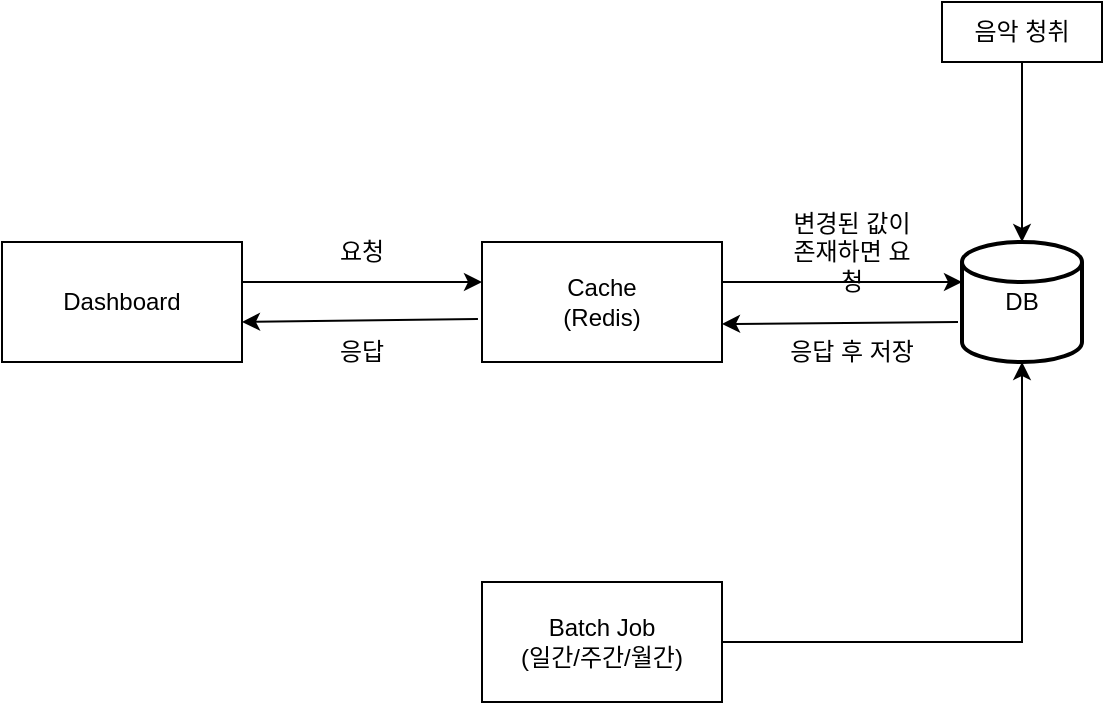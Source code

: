 <mxfile version="26.1.1">
  <diagram name="페이지-1" id="hzBVdSMiUgAw1lPfztsv">
    <mxGraphModel dx="973" dy="575" grid="1" gridSize="10" guides="1" tooltips="1" connect="1" arrows="1" fold="1" page="1" pageScale="1" pageWidth="827" pageHeight="1169" math="0" shadow="0">
      <root>
        <mxCell id="0" />
        <mxCell id="1" parent="0" />
        <mxCell id="q26tEHDGM0-mZe2CJqFm-3" value="Cache&lt;div&gt;(Redis)&lt;/div&gt;" style="rounded=0;whiteSpace=wrap;html=1;" parent="1" vertex="1">
          <mxGeometry x="370" y="340" width="120" height="60" as="geometry" />
        </mxCell>
        <mxCell id="q26tEHDGM0-mZe2CJqFm-4" value="Dashboard" style="rounded=0;whiteSpace=wrap;html=1;" parent="1" vertex="1">
          <mxGeometry x="130" y="340" width="120" height="60" as="geometry" />
        </mxCell>
        <mxCell id="q26tEHDGM0-mZe2CJqFm-18" value="" style="endArrow=classic;html=1;rounded=0;" parent="1" edge="1">
          <mxGeometry width="50" height="50" relative="1" as="geometry">
            <mxPoint x="250" y="360" as="sourcePoint" />
            <mxPoint x="370" y="360" as="targetPoint" />
          </mxGeometry>
        </mxCell>
        <mxCell id="q26tEHDGM0-mZe2CJqFm-19" value="" style="endArrow=classic;html=1;rounded=0;exitX=-0.017;exitY=0.642;exitDx=0;exitDy=0;exitPerimeter=0;" parent="1" source="q26tEHDGM0-mZe2CJqFm-3" edge="1">
          <mxGeometry width="50" height="50" relative="1" as="geometry">
            <mxPoint x="360" y="380" as="sourcePoint" />
            <mxPoint x="250" y="380" as="targetPoint" />
          </mxGeometry>
        </mxCell>
        <mxCell id="q26tEHDGM0-mZe2CJqFm-20" value="요청" style="text;html=1;align=center;verticalAlign=middle;whiteSpace=wrap;rounded=0;" parent="1" vertex="1">
          <mxGeometry x="280" y="330" width="60" height="30" as="geometry" />
        </mxCell>
        <mxCell id="q26tEHDGM0-mZe2CJqFm-21" value="응답" style="text;html=1;align=center;verticalAlign=middle;whiteSpace=wrap;rounded=0;" parent="1" vertex="1">
          <mxGeometry x="280" y="380" width="60" height="30" as="geometry" />
        </mxCell>
        <mxCell id="q26tEHDGM0-mZe2CJqFm-22" value="" style="endArrow=classic;html=1;rounded=0;" parent="1" edge="1">
          <mxGeometry width="50" height="50" relative="1" as="geometry">
            <mxPoint x="490" y="360" as="sourcePoint" />
            <mxPoint x="610" y="360" as="targetPoint" />
          </mxGeometry>
        </mxCell>
        <mxCell id="q26tEHDGM0-mZe2CJqFm-25" value="DB" style="strokeWidth=2;html=1;shape=mxgraph.flowchart.database;whiteSpace=wrap;" parent="1" vertex="1">
          <mxGeometry x="610" y="340" width="60" height="60" as="geometry" />
        </mxCell>
        <mxCell id="q26tEHDGM0-mZe2CJqFm-26" value="" style="endArrow=classic;html=1;rounded=0;exitX=-0.017;exitY=0.642;exitDx=0;exitDy=0;exitPerimeter=0;" parent="1" edge="1">
          <mxGeometry width="50" height="50" relative="1" as="geometry">
            <mxPoint x="608" y="380" as="sourcePoint" />
            <mxPoint x="490" y="381" as="targetPoint" />
          </mxGeometry>
        </mxCell>
        <mxCell id="q26tEHDGM0-mZe2CJqFm-27" value="변경된 값이&lt;div&gt;존재하면 요청&lt;/div&gt;" style="text;html=1;align=center;verticalAlign=middle;whiteSpace=wrap;rounded=0;" parent="1" vertex="1">
          <mxGeometry x="520" y="330" width="70" height="30" as="geometry" />
        </mxCell>
        <mxCell id="q26tEHDGM0-mZe2CJqFm-28" value="응답 후 저장" style="text;html=1;align=center;verticalAlign=middle;whiteSpace=wrap;rounded=0;" parent="1" vertex="1">
          <mxGeometry x="520" y="380" width="70" height="30" as="geometry" />
        </mxCell>
        <mxCell id="q26tEHDGM0-mZe2CJqFm-29" value="Batch Job&lt;div&gt;(일간/주간/월간)&lt;/div&gt;" style="rounded=0;whiteSpace=wrap;html=1;" parent="1" vertex="1">
          <mxGeometry x="370" y="510" width="120" height="60" as="geometry" />
        </mxCell>
        <mxCell id="q26tEHDGM0-mZe2CJqFm-30" value="" style="endArrow=classic;html=1;rounded=0;entryX=0.5;entryY=1;entryDx=0;entryDy=0;exitX=1;exitY=0.5;exitDx=0;exitDy=0;entryPerimeter=0;" parent="1" source="q26tEHDGM0-mZe2CJqFm-29" target="q26tEHDGM0-mZe2CJqFm-25" edge="1">
          <mxGeometry width="50" height="50" relative="1" as="geometry">
            <mxPoint x="-20" y="420" as="sourcePoint" />
            <mxPoint x="100" y="420" as="targetPoint" />
            <Array as="points">
              <mxPoint x="640" y="540" />
            </Array>
          </mxGeometry>
        </mxCell>
        <mxCell id="Mw_7_5FAUFaPHqXPsrpt-1" value="음악 청취" style="rounded=0;whiteSpace=wrap;html=1;" vertex="1" parent="1">
          <mxGeometry x="600" y="220" width="80" height="30" as="geometry" />
        </mxCell>
        <mxCell id="Mw_7_5FAUFaPHqXPsrpt-2" value="" style="endArrow=classic;html=1;rounded=0;exitX=0.5;exitY=1;exitDx=0;exitDy=0;entryX=0.5;entryY=0;entryDx=0;entryDy=0;entryPerimeter=0;" edge="1" parent="1" source="Mw_7_5FAUFaPHqXPsrpt-1" target="q26tEHDGM0-mZe2CJqFm-25">
          <mxGeometry width="50" height="50" relative="1" as="geometry">
            <mxPoint x="414" y="250" as="sourcePoint" />
            <mxPoint x="534" y="250" as="targetPoint" />
          </mxGeometry>
        </mxCell>
      </root>
    </mxGraphModel>
  </diagram>
</mxfile>
